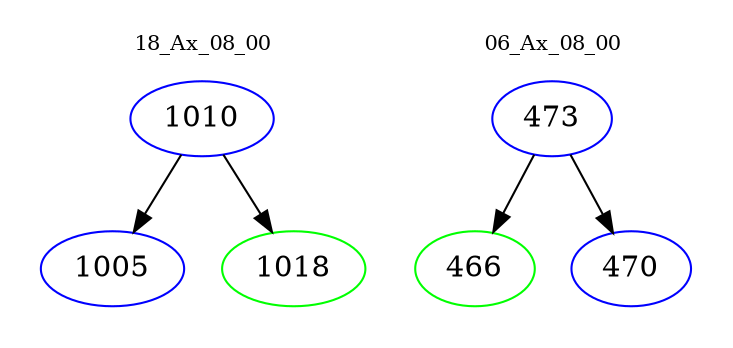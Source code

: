 digraph{
subgraph cluster_0 {
color = white
label = "18_Ax_08_00";
fontsize=10;
T0_1010 [label="1010", color="blue"]
T0_1010 -> T0_1005 [color="black"]
T0_1005 [label="1005", color="blue"]
T0_1010 -> T0_1018 [color="black"]
T0_1018 [label="1018", color="green"]
}
subgraph cluster_1 {
color = white
label = "06_Ax_08_00";
fontsize=10;
T1_473 [label="473", color="blue"]
T1_473 -> T1_466 [color="black"]
T1_466 [label="466", color="green"]
T1_473 -> T1_470 [color="black"]
T1_470 [label="470", color="blue"]
}
}
